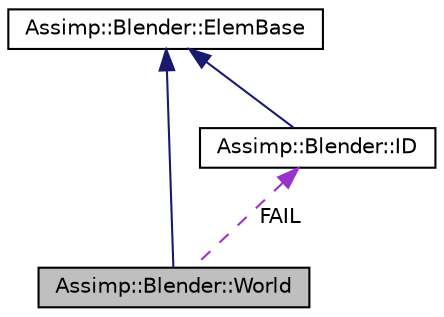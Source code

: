 digraph "Assimp::Blender::World"
{
  edge [fontname="Helvetica",fontsize="10",labelfontname="Helvetica",labelfontsize="10"];
  node [fontname="Helvetica",fontsize="10",shape=record];
  Node1 [label="Assimp::Blender::World",height=0.2,width=0.4,color="black", fillcolor="grey75", style="filled", fontcolor="black"];
  Node2 -> Node1 [dir="back",color="midnightblue",fontsize="10",style="solid"];
  Node2 [label="Assimp::Blender::ElemBase",height=0.2,width=0.4,color="black", fillcolor="white", style="filled",URL="$struct_assimp_1_1_blender_1_1_elem_base.html"];
  Node3 -> Node1 [dir="back",color="darkorchid3",fontsize="10",style="dashed",label=" FAIL" ];
  Node3 [label="Assimp::Blender::ID",height=0.2,width=0.4,color="black", fillcolor="white", style="filled",URL="$struct_assimp_1_1_blender_1_1_i_d.html"];
  Node2 -> Node3 [dir="back",color="midnightblue",fontsize="10",style="solid"];
}
